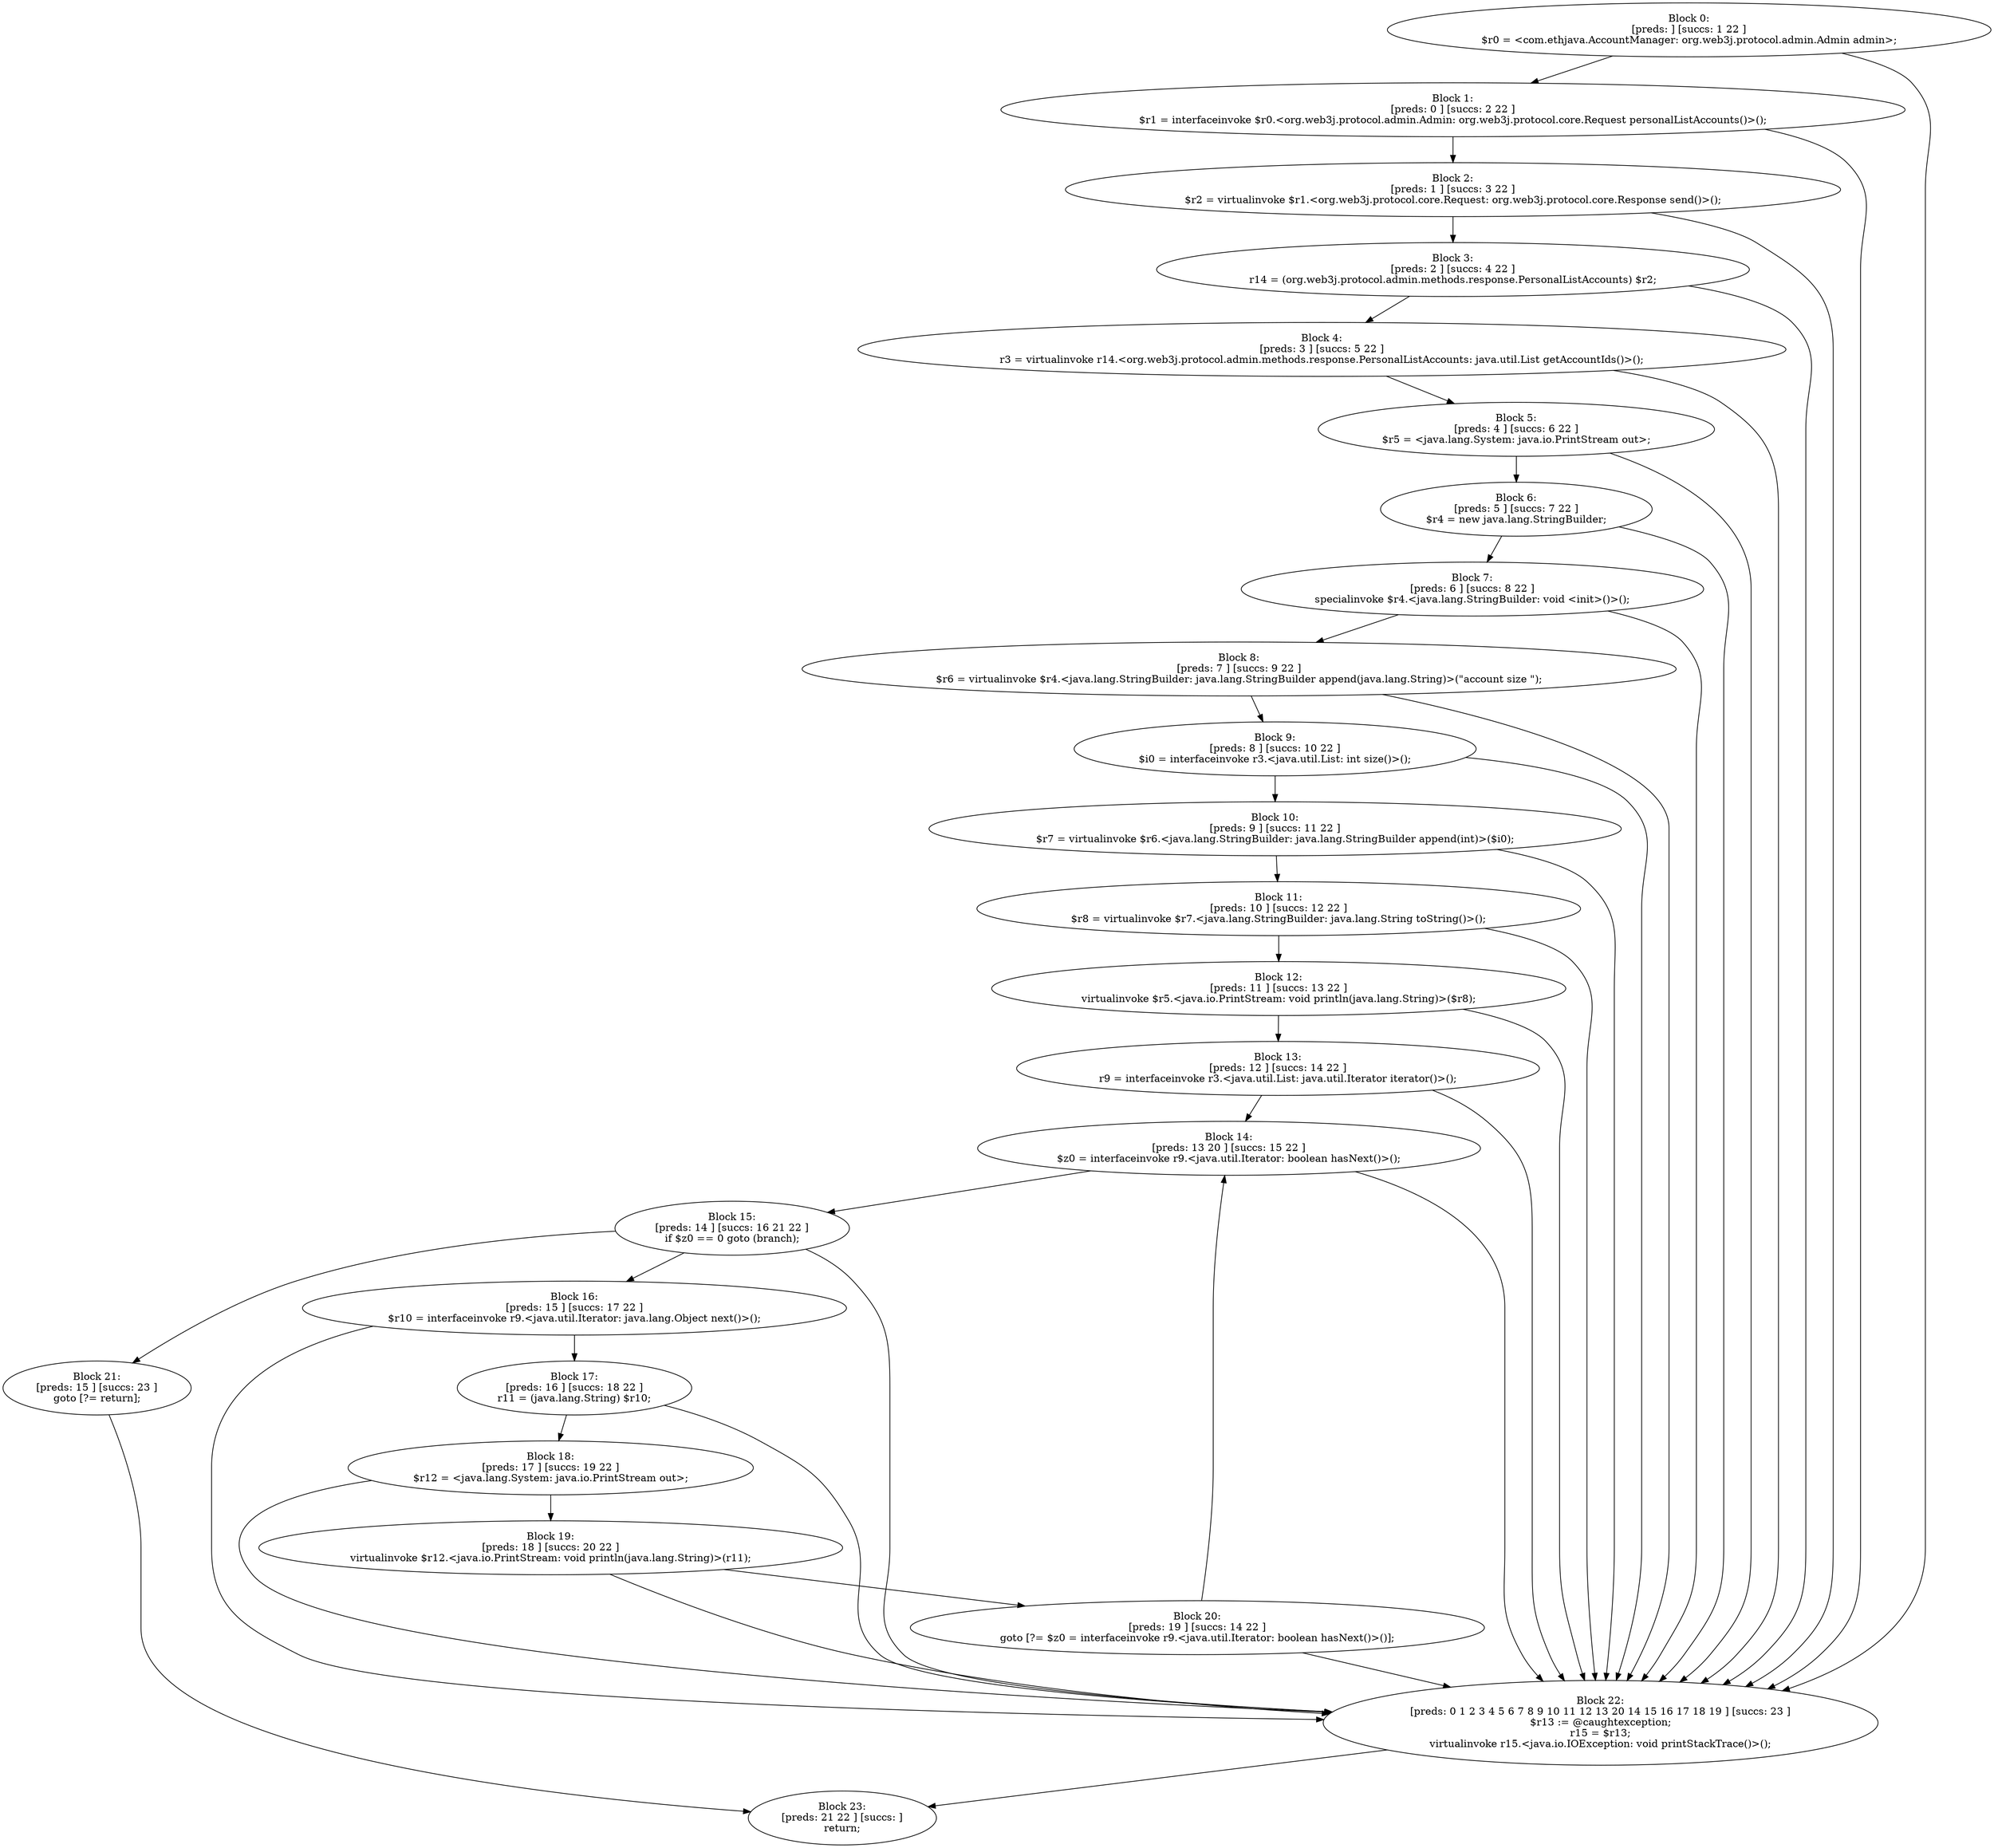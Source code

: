 digraph "unitGraph" {
    "Block 0:
[preds: ] [succs: 1 22 ]
$r0 = <com.ethjava.AccountManager: org.web3j.protocol.admin.Admin admin>;
"
    "Block 1:
[preds: 0 ] [succs: 2 22 ]
$r1 = interfaceinvoke $r0.<org.web3j.protocol.admin.Admin: org.web3j.protocol.core.Request personalListAccounts()>();
"
    "Block 2:
[preds: 1 ] [succs: 3 22 ]
$r2 = virtualinvoke $r1.<org.web3j.protocol.core.Request: org.web3j.protocol.core.Response send()>();
"
    "Block 3:
[preds: 2 ] [succs: 4 22 ]
r14 = (org.web3j.protocol.admin.methods.response.PersonalListAccounts) $r2;
"
    "Block 4:
[preds: 3 ] [succs: 5 22 ]
r3 = virtualinvoke r14.<org.web3j.protocol.admin.methods.response.PersonalListAccounts: java.util.List getAccountIds()>();
"
    "Block 5:
[preds: 4 ] [succs: 6 22 ]
$r5 = <java.lang.System: java.io.PrintStream out>;
"
    "Block 6:
[preds: 5 ] [succs: 7 22 ]
$r4 = new java.lang.StringBuilder;
"
    "Block 7:
[preds: 6 ] [succs: 8 22 ]
specialinvoke $r4.<java.lang.StringBuilder: void <init>()>();
"
    "Block 8:
[preds: 7 ] [succs: 9 22 ]
$r6 = virtualinvoke $r4.<java.lang.StringBuilder: java.lang.StringBuilder append(java.lang.String)>(\"account size \");
"
    "Block 9:
[preds: 8 ] [succs: 10 22 ]
$i0 = interfaceinvoke r3.<java.util.List: int size()>();
"
    "Block 10:
[preds: 9 ] [succs: 11 22 ]
$r7 = virtualinvoke $r6.<java.lang.StringBuilder: java.lang.StringBuilder append(int)>($i0);
"
    "Block 11:
[preds: 10 ] [succs: 12 22 ]
$r8 = virtualinvoke $r7.<java.lang.StringBuilder: java.lang.String toString()>();
"
    "Block 12:
[preds: 11 ] [succs: 13 22 ]
virtualinvoke $r5.<java.io.PrintStream: void println(java.lang.String)>($r8);
"
    "Block 13:
[preds: 12 ] [succs: 14 22 ]
r9 = interfaceinvoke r3.<java.util.List: java.util.Iterator iterator()>();
"
    "Block 14:
[preds: 13 20 ] [succs: 15 22 ]
$z0 = interfaceinvoke r9.<java.util.Iterator: boolean hasNext()>();
"
    "Block 15:
[preds: 14 ] [succs: 16 21 22 ]
if $z0 == 0 goto (branch);
"
    "Block 16:
[preds: 15 ] [succs: 17 22 ]
$r10 = interfaceinvoke r9.<java.util.Iterator: java.lang.Object next()>();
"
    "Block 17:
[preds: 16 ] [succs: 18 22 ]
r11 = (java.lang.String) $r10;
"
    "Block 18:
[preds: 17 ] [succs: 19 22 ]
$r12 = <java.lang.System: java.io.PrintStream out>;
"
    "Block 19:
[preds: 18 ] [succs: 20 22 ]
virtualinvoke $r12.<java.io.PrintStream: void println(java.lang.String)>(r11);
"
    "Block 20:
[preds: 19 ] [succs: 14 22 ]
goto [?= $z0 = interfaceinvoke r9.<java.util.Iterator: boolean hasNext()>()];
"
    "Block 21:
[preds: 15 ] [succs: 23 ]
goto [?= return];
"
    "Block 22:
[preds: 0 1 2 3 4 5 6 7 8 9 10 11 12 13 20 14 15 16 17 18 19 ] [succs: 23 ]
$r13 := @caughtexception;
r15 = $r13;
virtualinvoke r15.<java.io.IOException: void printStackTrace()>();
"
    "Block 23:
[preds: 21 22 ] [succs: ]
return;
"
    "Block 0:
[preds: ] [succs: 1 22 ]
$r0 = <com.ethjava.AccountManager: org.web3j.protocol.admin.Admin admin>;
"->"Block 1:
[preds: 0 ] [succs: 2 22 ]
$r1 = interfaceinvoke $r0.<org.web3j.protocol.admin.Admin: org.web3j.protocol.core.Request personalListAccounts()>();
";
    "Block 0:
[preds: ] [succs: 1 22 ]
$r0 = <com.ethjava.AccountManager: org.web3j.protocol.admin.Admin admin>;
"->"Block 22:
[preds: 0 1 2 3 4 5 6 7 8 9 10 11 12 13 20 14 15 16 17 18 19 ] [succs: 23 ]
$r13 := @caughtexception;
r15 = $r13;
virtualinvoke r15.<java.io.IOException: void printStackTrace()>();
";
    "Block 1:
[preds: 0 ] [succs: 2 22 ]
$r1 = interfaceinvoke $r0.<org.web3j.protocol.admin.Admin: org.web3j.protocol.core.Request personalListAccounts()>();
"->"Block 2:
[preds: 1 ] [succs: 3 22 ]
$r2 = virtualinvoke $r1.<org.web3j.protocol.core.Request: org.web3j.protocol.core.Response send()>();
";
    "Block 1:
[preds: 0 ] [succs: 2 22 ]
$r1 = interfaceinvoke $r0.<org.web3j.protocol.admin.Admin: org.web3j.protocol.core.Request personalListAccounts()>();
"->"Block 22:
[preds: 0 1 2 3 4 5 6 7 8 9 10 11 12 13 20 14 15 16 17 18 19 ] [succs: 23 ]
$r13 := @caughtexception;
r15 = $r13;
virtualinvoke r15.<java.io.IOException: void printStackTrace()>();
";
    "Block 2:
[preds: 1 ] [succs: 3 22 ]
$r2 = virtualinvoke $r1.<org.web3j.protocol.core.Request: org.web3j.protocol.core.Response send()>();
"->"Block 3:
[preds: 2 ] [succs: 4 22 ]
r14 = (org.web3j.protocol.admin.methods.response.PersonalListAccounts) $r2;
";
    "Block 2:
[preds: 1 ] [succs: 3 22 ]
$r2 = virtualinvoke $r1.<org.web3j.protocol.core.Request: org.web3j.protocol.core.Response send()>();
"->"Block 22:
[preds: 0 1 2 3 4 5 6 7 8 9 10 11 12 13 20 14 15 16 17 18 19 ] [succs: 23 ]
$r13 := @caughtexception;
r15 = $r13;
virtualinvoke r15.<java.io.IOException: void printStackTrace()>();
";
    "Block 3:
[preds: 2 ] [succs: 4 22 ]
r14 = (org.web3j.protocol.admin.methods.response.PersonalListAccounts) $r2;
"->"Block 4:
[preds: 3 ] [succs: 5 22 ]
r3 = virtualinvoke r14.<org.web3j.protocol.admin.methods.response.PersonalListAccounts: java.util.List getAccountIds()>();
";
    "Block 3:
[preds: 2 ] [succs: 4 22 ]
r14 = (org.web3j.protocol.admin.methods.response.PersonalListAccounts) $r2;
"->"Block 22:
[preds: 0 1 2 3 4 5 6 7 8 9 10 11 12 13 20 14 15 16 17 18 19 ] [succs: 23 ]
$r13 := @caughtexception;
r15 = $r13;
virtualinvoke r15.<java.io.IOException: void printStackTrace()>();
";
    "Block 4:
[preds: 3 ] [succs: 5 22 ]
r3 = virtualinvoke r14.<org.web3j.protocol.admin.methods.response.PersonalListAccounts: java.util.List getAccountIds()>();
"->"Block 5:
[preds: 4 ] [succs: 6 22 ]
$r5 = <java.lang.System: java.io.PrintStream out>;
";
    "Block 4:
[preds: 3 ] [succs: 5 22 ]
r3 = virtualinvoke r14.<org.web3j.protocol.admin.methods.response.PersonalListAccounts: java.util.List getAccountIds()>();
"->"Block 22:
[preds: 0 1 2 3 4 5 6 7 8 9 10 11 12 13 20 14 15 16 17 18 19 ] [succs: 23 ]
$r13 := @caughtexception;
r15 = $r13;
virtualinvoke r15.<java.io.IOException: void printStackTrace()>();
";
    "Block 5:
[preds: 4 ] [succs: 6 22 ]
$r5 = <java.lang.System: java.io.PrintStream out>;
"->"Block 6:
[preds: 5 ] [succs: 7 22 ]
$r4 = new java.lang.StringBuilder;
";
    "Block 5:
[preds: 4 ] [succs: 6 22 ]
$r5 = <java.lang.System: java.io.PrintStream out>;
"->"Block 22:
[preds: 0 1 2 3 4 5 6 7 8 9 10 11 12 13 20 14 15 16 17 18 19 ] [succs: 23 ]
$r13 := @caughtexception;
r15 = $r13;
virtualinvoke r15.<java.io.IOException: void printStackTrace()>();
";
    "Block 6:
[preds: 5 ] [succs: 7 22 ]
$r4 = new java.lang.StringBuilder;
"->"Block 7:
[preds: 6 ] [succs: 8 22 ]
specialinvoke $r4.<java.lang.StringBuilder: void <init>()>();
";
    "Block 6:
[preds: 5 ] [succs: 7 22 ]
$r4 = new java.lang.StringBuilder;
"->"Block 22:
[preds: 0 1 2 3 4 5 6 7 8 9 10 11 12 13 20 14 15 16 17 18 19 ] [succs: 23 ]
$r13 := @caughtexception;
r15 = $r13;
virtualinvoke r15.<java.io.IOException: void printStackTrace()>();
";
    "Block 7:
[preds: 6 ] [succs: 8 22 ]
specialinvoke $r4.<java.lang.StringBuilder: void <init>()>();
"->"Block 8:
[preds: 7 ] [succs: 9 22 ]
$r6 = virtualinvoke $r4.<java.lang.StringBuilder: java.lang.StringBuilder append(java.lang.String)>(\"account size \");
";
    "Block 7:
[preds: 6 ] [succs: 8 22 ]
specialinvoke $r4.<java.lang.StringBuilder: void <init>()>();
"->"Block 22:
[preds: 0 1 2 3 4 5 6 7 8 9 10 11 12 13 20 14 15 16 17 18 19 ] [succs: 23 ]
$r13 := @caughtexception;
r15 = $r13;
virtualinvoke r15.<java.io.IOException: void printStackTrace()>();
";
    "Block 8:
[preds: 7 ] [succs: 9 22 ]
$r6 = virtualinvoke $r4.<java.lang.StringBuilder: java.lang.StringBuilder append(java.lang.String)>(\"account size \");
"->"Block 9:
[preds: 8 ] [succs: 10 22 ]
$i0 = interfaceinvoke r3.<java.util.List: int size()>();
";
    "Block 8:
[preds: 7 ] [succs: 9 22 ]
$r6 = virtualinvoke $r4.<java.lang.StringBuilder: java.lang.StringBuilder append(java.lang.String)>(\"account size \");
"->"Block 22:
[preds: 0 1 2 3 4 5 6 7 8 9 10 11 12 13 20 14 15 16 17 18 19 ] [succs: 23 ]
$r13 := @caughtexception;
r15 = $r13;
virtualinvoke r15.<java.io.IOException: void printStackTrace()>();
";
    "Block 9:
[preds: 8 ] [succs: 10 22 ]
$i0 = interfaceinvoke r3.<java.util.List: int size()>();
"->"Block 10:
[preds: 9 ] [succs: 11 22 ]
$r7 = virtualinvoke $r6.<java.lang.StringBuilder: java.lang.StringBuilder append(int)>($i0);
";
    "Block 9:
[preds: 8 ] [succs: 10 22 ]
$i0 = interfaceinvoke r3.<java.util.List: int size()>();
"->"Block 22:
[preds: 0 1 2 3 4 5 6 7 8 9 10 11 12 13 20 14 15 16 17 18 19 ] [succs: 23 ]
$r13 := @caughtexception;
r15 = $r13;
virtualinvoke r15.<java.io.IOException: void printStackTrace()>();
";
    "Block 10:
[preds: 9 ] [succs: 11 22 ]
$r7 = virtualinvoke $r6.<java.lang.StringBuilder: java.lang.StringBuilder append(int)>($i0);
"->"Block 11:
[preds: 10 ] [succs: 12 22 ]
$r8 = virtualinvoke $r7.<java.lang.StringBuilder: java.lang.String toString()>();
";
    "Block 10:
[preds: 9 ] [succs: 11 22 ]
$r7 = virtualinvoke $r6.<java.lang.StringBuilder: java.lang.StringBuilder append(int)>($i0);
"->"Block 22:
[preds: 0 1 2 3 4 5 6 7 8 9 10 11 12 13 20 14 15 16 17 18 19 ] [succs: 23 ]
$r13 := @caughtexception;
r15 = $r13;
virtualinvoke r15.<java.io.IOException: void printStackTrace()>();
";
    "Block 11:
[preds: 10 ] [succs: 12 22 ]
$r8 = virtualinvoke $r7.<java.lang.StringBuilder: java.lang.String toString()>();
"->"Block 12:
[preds: 11 ] [succs: 13 22 ]
virtualinvoke $r5.<java.io.PrintStream: void println(java.lang.String)>($r8);
";
    "Block 11:
[preds: 10 ] [succs: 12 22 ]
$r8 = virtualinvoke $r7.<java.lang.StringBuilder: java.lang.String toString()>();
"->"Block 22:
[preds: 0 1 2 3 4 5 6 7 8 9 10 11 12 13 20 14 15 16 17 18 19 ] [succs: 23 ]
$r13 := @caughtexception;
r15 = $r13;
virtualinvoke r15.<java.io.IOException: void printStackTrace()>();
";
    "Block 12:
[preds: 11 ] [succs: 13 22 ]
virtualinvoke $r5.<java.io.PrintStream: void println(java.lang.String)>($r8);
"->"Block 13:
[preds: 12 ] [succs: 14 22 ]
r9 = interfaceinvoke r3.<java.util.List: java.util.Iterator iterator()>();
";
    "Block 12:
[preds: 11 ] [succs: 13 22 ]
virtualinvoke $r5.<java.io.PrintStream: void println(java.lang.String)>($r8);
"->"Block 22:
[preds: 0 1 2 3 4 5 6 7 8 9 10 11 12 13 20 14 15 16 17 18 19 ] [succs: 23 ]
$r13 := @caughtexception;
r15 = $r13;
virtualinvoke r15.<java.io.IOException: void printStackTrace()>();
";
    "Block 13:
[preds: 12 ] [succs: 14 22 ]
r9 = interfaceinvoke r3.<java.util.List: java.util.Iterator iterator()>();
"->"Block 14:
[preds: 13 20 ] [succs: 15 22 ]
$z0 = interfaceinvoke r9.<java.util.Iterator: boolean hasNext()>();
";
    "Block 13:
[preds: 12 ] [succs: 14 22 ]
r9 = interfaceinvoke r3.<java.util.List: java.util.Iterator iterator()>();
"->"Block 22:
[preds: 0 1 2 3 4 5 6 7 8 9 10 11 12 13 20 14 15 16 17 18 19 ] [succs: 23 ]
$r13 := @caughtexception;
r15 = $r13;
virtualinvoke r15.<java.io.IOException: void printStackTrace()>();
";
    "Block 14:
[preds: 13 20 ] [succs: 15 22 ]
$z0 = interfaceinvoke r9.<java.util.Iterator: boolean hasNext()>();
"->"Block 15:
[preds: 14 ] [succs: 16 21 22 ]
if $z0 == 0 goto (branch);
";
    "Block 14:
[preds: 13 20 ] [succs: 15 22 ]
$z0 = interfaceinvoke r9.<java.util.Iterator: boolean hasNext()>();
"->"Block 22:
[preds: 0 1 2 3 4 5 6 7 8 9 10 11 12 13 20 14 15 16 17 18 19 ] [succs: 23 ]
$r13 := @caughtexception;
r15 = $r13;
virtualinvoke r15.<java.io.IOException: void printStackTrace()>();
";
    "Block 15:
[preds: 14 ] [succs: 16 21 22 ]
if $z0 == 0 goto (branch);
"->"Block 16:
[preds: 15 ] [succs: 17 22 ]
$r10 = interfaceinvoke r9.<java.util.Iterator: java.lang.Object next()>();
";
    "Block 15:
[preds: 14 ] [succs: 16 21 22 ]
if $z0 == 0 goto (branch);
"->"Block 21:
[preds: 15 ] [succs: 23 ]
goto [?= return];
";
    "Block 15:
[preds: 14 ] [succs: 16 21 22 ]
if $z0 == 0 goto (branch);
"->"Block 22:
[preds: 0 1 2 3 4 5 6 7 8 9 10 11 12 13 20 14 15 16 17 18 19 ] [succs: 23 ]
$r13 := @caughtexception;
r15 = $r13;
virtualinvoke r15.<java.io.IOException: void printStackTrace()>();
";
    "Block 16:
[preds: 15 ] [succs: 17 22 ]
$r10 = interfaceinvoke r9.<java.util.Iterator: java.lang.Object next()>();
"->"Block 17:
[preds: 16 ] [succs: 18 22 ]
r11 = (java.lang.String) $r10;
";
    "Block 16:
[preds: 15 ] [succs: 17 22 ]
$r10 = interfaceinvoke r9.<java.util.Iterator: java.lang.Object next()>();
"->"Block 22:
[preds: 0 1 2 3 4 5 6 7 8 9 10 11 12 13 20 14 15 16 17 18 19 ] [succs: 23 ]
$r13 := @caughtexception;
r15 = $r13;
virtualinvoke r15.<java.io.IOException: void printStackTrace()>();
";
    "Block 17:
[preds: 16 ] [succs: 18 22 ]
r11 = (java.lang.String) $r10;
"->"Block 18:
[preds: 17 ] [succs: 19 22 ]
$r12 = <java.lang.System: java.io.PrintStream out>;
";
    "Block 17:
[preds: 16 ] [succs: 18 22 ]
r11 = (java.lang.String) $r10;
"->"Block 22:
[preds: 0 1 2 3 4 5 6 7 8 9 10 11 12 13 20 14 15 16 17 18 19 ] [succs: 23 ]
$r13 := @caughtexception;
r15 = $r13;
virtualinvoke r15.<java.io.IOException: void printStackTrace()>();
";
    "Block 18:
[preds: 17 ] [succs: 19 22 ]
$r12 = <java.lang.System: java.io.PrintStream out>;
"->"Block 19:
[preds: 18 ] [succs: 20 22 ]
virtualinvoke $r12.<java.io.PrintStream: void println(java.lang.String)>(r11);
";
    "Block 18:
[preds: 17 ] [succs: 19 22 ]
$r12 = <java.lang.System: java.io.PrintStream out>;
"->"Block 22:
[preds: 0 1 2 3 4 5 6 7 8 9 10 11 12 13 20 14 15 16 17 18 19 ] [succs: 23 ]
$r13 := @caughtexception;
r15 = $r13;
virtualinvoke r15.<java.io.IOException: void printStackTrace()>();
";
    "Block 19:
[preds: 18 ] [succs: 20 22 ]
virtualinvoke $r12.<java.io.PrintStream: void println(java.lang.String)>(r11);
"->"Block 20:
[preds: 19 ] [succs: 14 22 ]
goto [?= $z0 = interfaceinvoke r9.<java.util.Iterator: boolean hasNext()>()];
";
    "Block 19:
[preds: 18 ] [succs: 20 22 ]
virtualinvoke $r12.<java.io.PrintStream: void println(java.lang.String)>(r11);
"->"Block 22:
[preds: 0 1 2 3 4 5 6 7 8 9 10 11 12 13 20 14 15 16 17 18 19 ] [succs: 23 ]
$r13 := @caughtexception;
r15 = $r13;
virtualinvoke r15.<java.io.IOException: void printStackTrace()>();
";
    "Block 20:
[preds: 19 ] [succs: 14 22 ]
goto [?= $z0 = interfaceinvoke r9.<java.util.Iterator: boolean hasNext()>()];
"->"Block 14:
[preds: 13 20 ] [succs: 15 22 ]
$z0 = interfaceinvoke r9.<java.util.Iterator: boolean hasNext()>();
";
    "Block 20:
[preds: 19 ] [succs: 14 22 ]
goto [?= $z0 = interfaceinvoke r9.<java.util.Iterator: boolean hasNext()>()];
"->"Block 22:
[preds: 0 1 2 3 4 5 6 7 8 9 10 11 12 13 20 14 15 16 17 18 19 ] [succs: 23 ]
$r13 := @caughtexception;
r15 = $r13;
virtualinvoke r15.<java.io.IOException: void printStackTrace()>();
";
    "Block 21:
[preds: 15 ] [succs: 23 ]
goto [?= return];
"->"Block 23:
[preds: 21 22 ] [succs: ]
return;
";
    "Block 22:
[preds: 0 1 2 3 4 5 6 7 8 9 10 11 12 13 20 14 15 16 17 18 19 ] [succs: 23 ]
$r13 := @caughtexception;
r15 = $r13;
virtualinvoke r15.<java.io.IOException: void printStackTrace()>();
"->"Block 23:
[preds: 21 22 ] [succs: ]
return;
";
}
